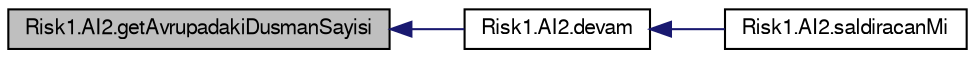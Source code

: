 digraph G
{
  bgcolor="transparent";
  edge [fontname="FreeSans",fontsize="10",labelfontname="FreeSans",labelfontsize="10"];
  node [fontname="FreeSans",fontsize="10",shape=record];
  rankdir="LR";
  Node1 [label="Risk1.AI2.getAvrupadakiDusmanSayisi",height=0.2,width=0.4,color="black", fillcolor="grey75", style="filled" fontcolor="black"];
  Node1 -> Node2 [dir="back",color="midnightblue",fontsize="10",style="solid",fontname="FreeSans"];
  Node2 [label="Risk1.AI2.devam",height=0.2,width=0.4,color="black",URL="$classRisk1_1_1AI2.html#a1705ebdc50faa7063433935184ce3ffb",tooltip="Kullanıcının hamle yapmaya devam edip etmeyeceğini belirler."];
  Node2 -> Node3 [dir="back",color="midnightblue",fontsize="10",style="solid",fontname="FreeSans"];
  Node3 [label="Risk1.AI2.saldiracanMi",height=0.2,width=0.4,color="black",URL="$classRisk1_1_1AI2.html#a66b35cb7b1ac9e75697b94070d13e195",tooltip="Bu metod kullanıcının saldırı yapmak isteyip istemediğini belirler."];
}
